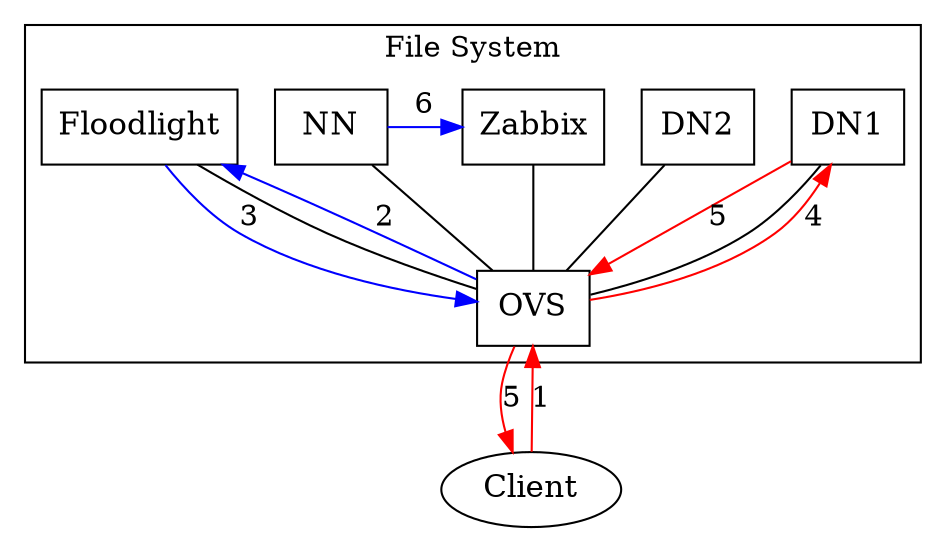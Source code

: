 digraph{

    subgraph cluster_0 {
        node[fontsize=15, shape = box];
        {rank = same; Zabbix; DN1; DN2; NN; Floodlight}
        edge [dir=none]
        OVS;
        Zabbix;
        DN1;
        DN2;
        NN;
        Floodlight;
        OVS -> Zabbix;
        OVS -> DN1
        OVS -> DN2
        OVS -> NN
        OVS -> Floodlight
        label = "File System"
    }

     subgraph connection1 {
        node[fontsize=15];
        Client;
        edge [color=blue]
        OVS -> Floodlight [label= "2"]
        Floodlight ->OVS [label = "3"]
         NN -> Zabbix [label = "6"]
    }

     subgraph connection2 {
        edge [color=red]
        Client -> OVS  [label= "1"]
        OVS -> DN1 [label = "4"]
        OVS -> Client [label= "5"]
        DN1 -> OVS  [label = "5"]
       
    }
   

}